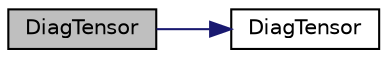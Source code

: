 digraph "DiagTensor"
{
  bgcolor="transparent";
  edge [fontname="Helvetica",fontsize="10",labelfontname="Helvetica",labelfontsize="10"];
  node [fontname="Helvetica",fontsize="10",shape=record];
  rankdir="LR";
  Node1 [label="DiagTensor",height=0.2,width=0.4,color="black", fillcolor="grey75", style="filled", fontcolor="black"];
  Node1 -> Node2 [color="midnightblue",fontsize="10",style="solid",fontname="Helvetica"];
  Node2 [label="DiagTensor",height=0.2,width=0.4,color="black",URL="$a00525.html#a2bba08660951a2ab86f0b67444379bc8",tooltip="Construct null. "];
}
